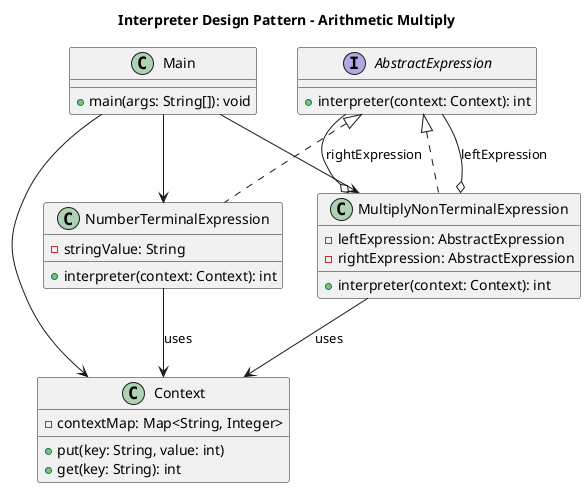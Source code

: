 @startuml Interpreter

title Interpreter Design Pattern - Arithmetic Multiply

interface AbstractExpression {
    +interpreter(context: Context): int
}

class NumberTerminalExpression {
    -stringValue: String
    +interpreter(context: Context): int
}

class MultiplyNonTerminalExpression {
    -leftExpression: AbstractExpression
    -rightExpression: AbstractExpression
    +interpreter(context: Context): int
}

class Context {
    -contextMap: Map<String, Integer>
    +put(key: String, value: int)
    +get(key: String): int
}

class Main {
    +main(args: String[]): void
}

AbstractExpression <|.. NumberTerminalExpression
AbstractExpression <|.. MultiplyNonTerminalExpression

MultiplyNonTerminalExpression o-- AbstractExpression : leftExpression
MultiplyNonTerminalExpression o-- AbstractExpression : rightExpression

NumberTerminalExpression --> Context : uses
MultiplyNonTerminalExpression --> Context : uses

Main --> Context
Main --> MultiplyNonTerminalExpression
Main --> NumberTerminalExpression

@enduml
